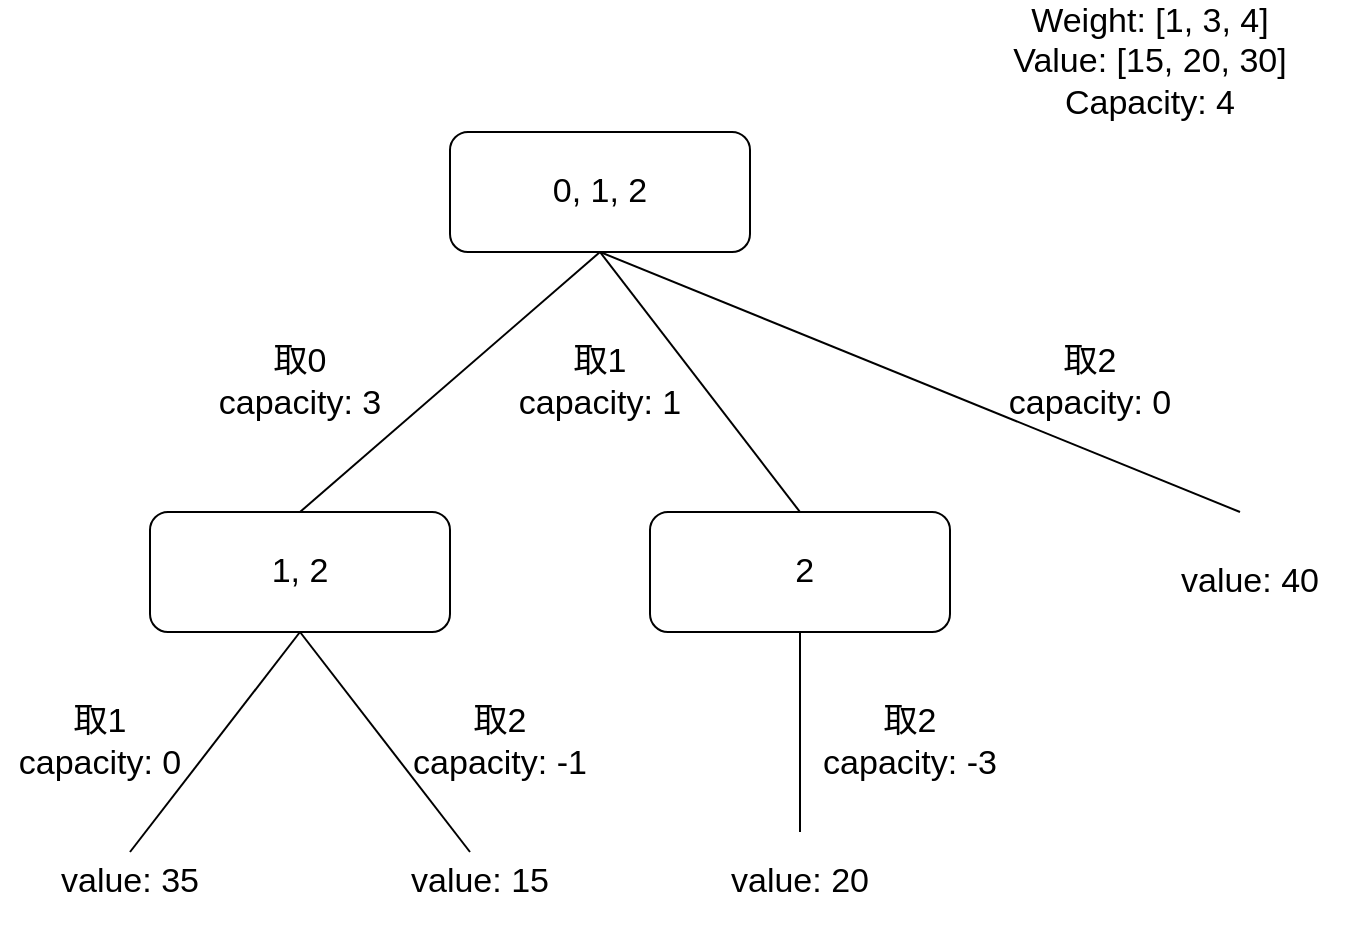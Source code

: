 <mxfile>
    <diagram id="wnC9qfnaSwiYHP5oplzB" name="Page-1">
        <mxGraphModel dx="1069" dy="787" grid="1" gridSize="10" guides="1" tooltips="1" connect="1" arrows="1" fold="1" page="1" pageScale="1" pageWidth="850" pageHeight="1100" math="0" shadow="0">
            <root>
                <mxCell id="0"/>
                <mxCell id="1" parent="0"/>
                <mxCell id="2" value="&lt;span style=&quot;font-size: 17px;&quot;&gt;Weight: [1, 3, 4]&lt;br&gt;Value: [15, 20, 30]&lt;br&gt;Capacity: 4&lt;br&gt;&lt;/span&gt;" style="text;html=1;strokeColor=none;fillColor=none;align=center;verticalAlign=middle;whiteSpace=wrap;rounded=0;" parent="1" vertex="1">
                    <mxGeometry x="585" y="120" width="200" height="50" as="geometry"/>
                </mxCell>
                <mxCell id="3" value="0, 1, 2" style="rounded=1;whiteSpace=wrap;html=1;fontSize=17;" parent="1" vertex="1">
                    <mxGeometry x="335" y="180" width="150" height="60" as="geometry"/>
                </mxCell>
                <mxCell id="5" value="1, 2" style="rounded=1;whiteSpace=wrap;html=1;fontSize=17;" parent="1" vertex="1">
                    <mxGeometry x="185" y="370" width="150" height="60" as="geometry"/>
                </mxCell>
                <mxCell id="6" value="" style="endArrow=none;html=1;fontSize=17;entryX=0.5;entryY=1;entryDx=0;entryDy=0;exitX=0.5;exitY=0;exitDx=0;exitDy=0;" parent="1" source="5" target="3" edge="1">
                    <mxGeometry width="50" height="50" relative="1" as="geometry">
                        <mxPoint x="375" y="300" as="sourcePoint"/>
                        <mxPoint x="425" y="250" as="targetPoint"/>
                    </mxGeometry>
                </mxCell>
                <mxCell id="7" value="&amp;nbsp;2" style="rounded=1;whiteSpace=wrap;html=1;fontSize=17;" parent="1" vertex="1">
                    <mxGeometry x="435" y="370" width="150" height="60" as="geometry"/>
                </mxCell>
                <mxCell id="10" value="" style="endArrow=none;html=1;fontSize=17;entryX=0.5;entryY=1;entryDx=0;entryDy=0;exitX=0.5;exitY=0;exitDx=0;exitDy=0;" parent="1" source="7" target="3" edge="1">
                    <mxGeometry width="50" height="50" relative="1" as="geometry">
                        <mxPoint x="375" y="300" as="sourcePoint"/>
                        <mxPoint x="425" y="250" as="targetPoint"/>
                    </mxGeometry>
                </mxCell>
                <mxCell id="11" value="" style="endArrow=none;html=1;fontSize=17;entryX=0.5;entryY=1;entryDx=0;entryDy=0;" parent="1" target="5" edge="1">
                    <mxGeometry width="50" height="50" relative="1" as="geometry">
                        <mxPoint x="175" y="540" as="sourcePoint"/>
                        <mxPoint x="425" y="450" as="targetPoint"/>
                    </mxGeometry>
                </mxCell>
                <mxCell id="12" value="" style="endArrow=none;html=1;fontSize=17;entryX=0.5;entryY=1;entryDx=0;entryDy=0;" parent="1" target="5" edge="1">
                    <mxGeometry width="50" height="50" relative="1" as="geometry">
                        <mxPoint x="345" y="540" as="sourcePoint"/>
                        <mxPoint x="425" y="450" as="targetPoint"/>
                    </mxGeometry>
                </mxCell>
                <mxCell id="14" value="&lt;span style=&quot;font-size: 17px;&quot;&gt;value: 15&lt;br&gt;&lt;/span&gt;" style="text;html=1;strokeColor=none;fillColor=none;align=center;verticalAlign=middle;whiteSpace=wrap;rounded=0;" parent="1" vertex="1">
                    <mxGeometry x="300" y="530" width="100" height="50" as="geometry"/>
                </mxCell>
                <mxCell id="15" value="&lt;span style=&quot;font-size: 17px;&quot;&gt;取0&lt;br&gt;capacity: 3&lt;br&gt;&lt;/span&gt;" style="text;html=1;strokeColor=none;fillColor=none;align=center;verticalAlign=middle;whiteSpace=wrap;rounded=0;" parent="1" vertex="1">
                    <mxGeometry x="210" y="280" width="100" height="50" as="geometry"/>
                </mxCell>
                <mxCell id="19" value="" style="endArrow=none;html=1;fontSize=17;entryX=0.5;entryY=1;entryDx=0;entryDy=0;exitX=0.5;exitY=0;exitDx=0;exitDy=0;" parent="1" target="3" edge="1">
                    <mxGeometry width="50" height="50" relative="1" as="geometry">
                        <mxPoint x="730" y="370" as="sourcePoint"/>
                        <mxPoint x="425" y="350" as="targetPoint"/>
                    </mxGeometry>
                </mxCell>
                <mxCell id="22" value="&lt;span style=&quot;font-size: 17px;&quot;&gt;value: 40&lt;br&gt;&lt;/span&gt;" style="text;html=1;strokeColor=none;fillColor=none;align=center;verticalAlign=middle;whiteSpace=wrap;rounded=0;" parent="1" vertex="1">
                    <mxGeometry x="685" y="380" width="100" height="50" as="geometry"/>
                </mxCell>
                <mxCell id="23" value="" style="endArrow=none;html=1;fontSize=17;entryX=0.5;entryY=1;entryDx=0;entryDy=0;" parent="1" target="7" edge="1">
                    <mxGeometry width="50" height="50" relative="1" as="geometry">
                        <mxPoint x="510" y="530" as="sourcePoint"/>
                        <mxPoint x="425" y="390" as="targetPoint"/>
                    </mxGeometry>
                </mxCell>
                <mxCell id="24" value="&lt;span style=&quot;font-size: 17px;&quot;&gt;value: 20&lt;br&gt;&lt;/span&gt;" style="text;html=1;strokeColor=none;fillColor=none;align=center;verticalAlign=middle;whiteSpace=wrap;rounded=0;" parent="1" vertex="1">
                    <mxGeometry x="460" y="530" width="100" height="50" as="geometry"/>
                </mxCell>
                <mxCell id="34" value="&lt;span style=&quot;font-size: 17px;&quot;&gt;value: 35&lt;br&gt;&lt;/span&gt;" style="text;html=1;strokeColor=none;fillColor=none;align=center;verticalAlign=middle;whiteSpace=wrap;rounded=0;" parent="1" vertex="1">
                    <mxGeometry x="125" y="530" width="100" height="50" as="geometry"/>
                </mxCell>
                <mxCell id="35" value="&lt;span style=&quot;font-size: 17px;&quot;&gt;取1&lt;br&gt;capacity: 1&lt;br&gt;&lt;/span&gt;" style="text;html=1;strokeColor=none;fillColor=none;align=center;verticalAlign=middle;whiteSpace=wrap;rounded=0;" parent="1" vertex="1">
                    <mxGeometry x="360" y="280" width="100" height="50" as="geometry"/>
                </mxCell>
                <mxCell id="36" value="&lt;span style=&quot;font-size: 17px;&quot;&gt;取2&lt;br&gt;capacity: 0&lt;br&gt;&lt;/span&gt;" style="text;html=1;strokeColor=none;fillColor=none;align=center;verticalAlign=middle;whiteSpace=wrap;rounded=0;" parent="1" vertex="1">
                    <mxGeometry x="605" y="280" width="100" height="50" as="geometry"/>
                </mxCell>
                <mxCell id="37" value="&lt;span style=&quot;font-size: 17px;&quot;&gt;取1&lt;br&gt;capacity: 0&lt;br&gt;&lt;/span&gt;" style="text;html=1;strokeColor=none;fillColor=none;align=center;verticalAlign=middle;whiteSpace=wrap;rounded=0;" parent="1" vertex="1">
                    <mxGeometry x="110" y="460" width="100" height="50" as="geometry"/>
                </mxCell>
                <mxCell id="38" value="&lt;span style=&quot;font-size: 17px;&quot;&gt;取2&lt;br&gt;capacity: -1&lt;br&gt;&lt;/span&gt;" style="text;html=1;strokeColor=none;fillColor=none;align=center;verticalAlign=middle;whiteSpace=wrap;rounded=0;" parent="1" vertex="1">
                    <mxGeometry x="310" y="460" width="100" height="50" as="geometry"/>
                </mxCell>
                <mxCell id="39" value="&lt;span style=&quot;font-size: 17px;&quot;&gt;取2&lt;br&gt;capacity: -3&lt;br&gt;&lt;/span&gt;" style="text;html=1;strokeColor=none;fillColor=none;align=center;verticalAlign=middle;whiteSpace=wrap;rounded=0;" parent="1" vertex="1">
                    <mxGeometry x="515" y="460" width="100" height="50" as="geometry"/>
                </mxCell>
            </root>
        </mxGraphModel>
    </diagram>
</mxfile>